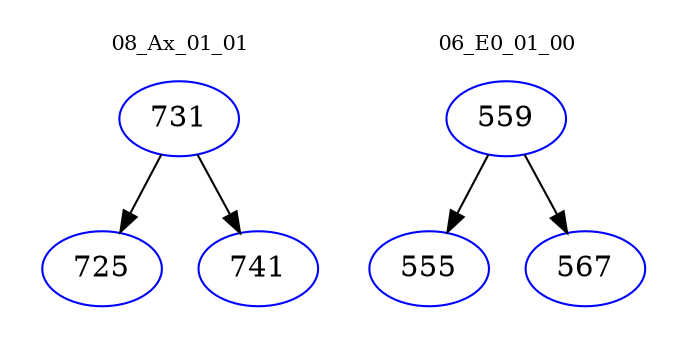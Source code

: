 digraph{
subgraph cluster_0 {
color = white
label = "08_Ax_01_01";
fontsize=10;
T0_731 [label="731", color="blue"]
T0_731 -> T0_725 [color="black"]
T0_725 [label="725", color="blue"]
T0_731 -> T0_741 [color="black"]
T0_741 [label="741", color="blue"]
}
subgraph cluster_1 {
color = white
label = "06_E0_01_00";
fontsize=10;
T1_559 [label="559", color="blue"]
T1_559 -> T1_555 [color="black"]
T1_555 [label="555", color="blue"]
T1_559 -> T1_567 [color="black"]
T1_567 [label="567", color="blue"]
}
}
